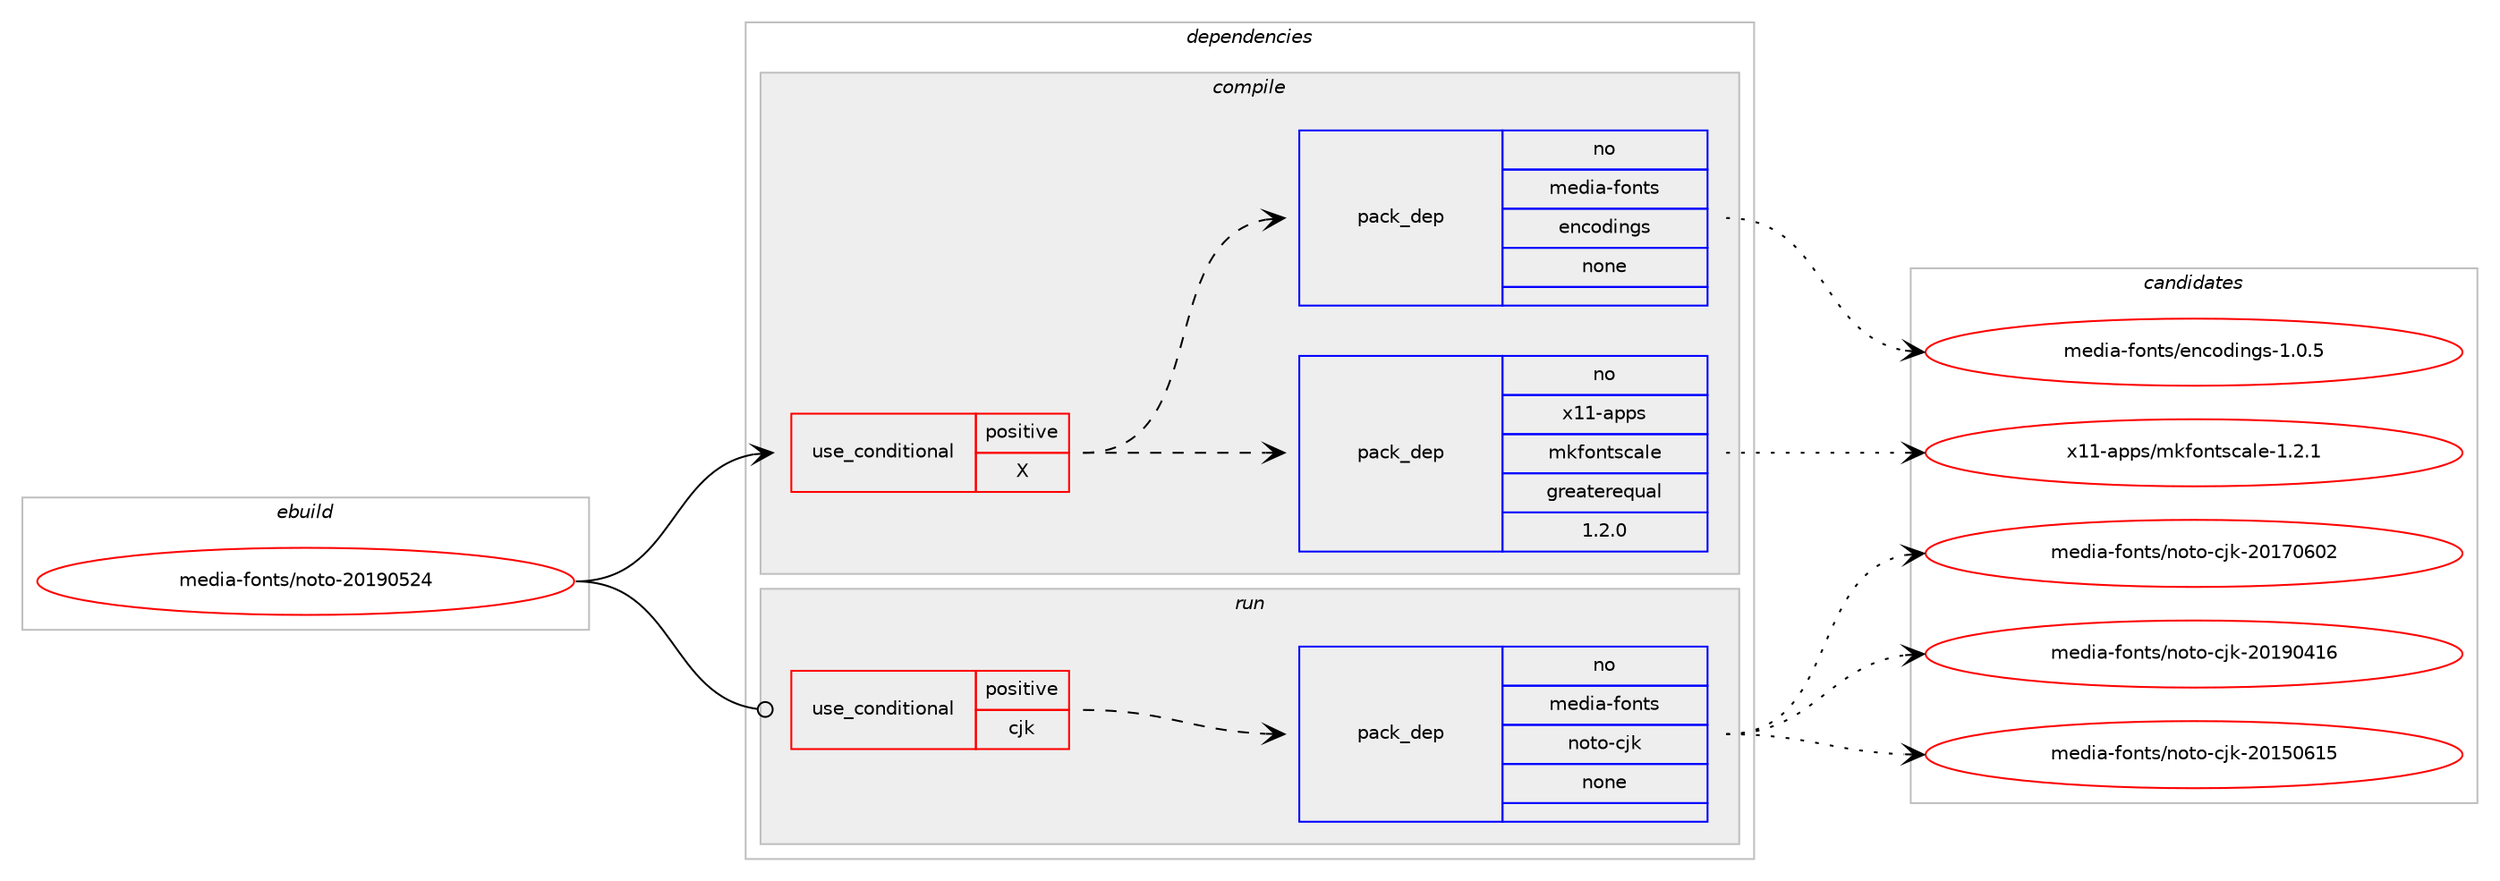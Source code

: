digraph prolog {

# *************
# Graph options
# *************

newrank=true;
concentrate=true;
compound=true;
graph [rankdir=LR,fontname=Helvetica,fontsize=10,ranksep=1.5];#, ranksep=2.5, nodesep=0.2];
edge  [arrowhead=vee];
node  [fontname=Helvetica,fontsize=10];

# **********
# The ebuild
# **********

subgraph cluster_leftcol {
color=gray;
rank=same;
label=<<i>ebuild</i>>;
id [label="media-fonts/noto-20190524", color=red, width=4, href="../media-fonts/noto-20190524.svg"];
}

# ****************
# The dependencies
# ****************

subgraph cluster_midcol {
color=gray;
label=<<i>dependencies</i>>;
subgraph cluster_compile {
fillcolor="#eeeeee";
style=filled;
label=<<i>compile</i>>;
subgraph cond189163 {
dependency777125 [label=<<TABLE BORDER="0" CELLBORDER="1" CELLSPACING="0" CELLPADDING="4"><TR><TD ROWSPAN="3" CELLPADDING="10">use_conditional</TD></TR><TR><TD>positive</TD></TR><TR><TD>X</TD></TR></TABLE>>, shape=none, color=red];
subgraph pack574464 {
dependency777126 [label=<<TABLE BORDER="0" CELLBORDER="1" CELLSPACING="0" CELLPADDING="4" WIDTH="220"><TR><TD ROWSPAN="6" CELLPADDING="30">pack_dep</TD></TR><TR><TD WIDTH="110">no</TD></TR><TR><TD>x11-apps</TD></TR><TR><TD>mkfontscale</TD></TR><TR><TD>greaterequal</TD></TR><TR><TD>1.2.0</TD></TR></TABLE>>, shape=none, color=blue];
}
dependency777125:e -> dependency777126:w [weight=20,style="dashed",arrowhead="vee"];
subgraph pack574465 {
dependency777127 [label=<<TABLE BORDER="0" CELLBORDER="1" CELLSPACING="0" CELLPADDING="4" WIDTH="220"><TR><TD ROWSPAN="6" CELLPADDING="30">pack_dep</TD></TR><TR><TD WIDTH="110">no</TD></TR><TR><TD>media-fonts</TD></TR><TR><TD>encodings</TD></TR><TR><TD>none</TD></TR><TR><TD></TD></TR></TABLE>>, shape=none, color=blue];
}
dependency777125:e -> dependency777127:w [weight=20,style="dashed",arrowhead="vee"];
}
id:e -> dependency777125:w [weight=20,style="solid",arrowhead="vee"];
}
subgraph cluster_compileandrun {
fillcolor="#eeeeee";
style=filled;
label=<<i>compile and run</i>>;
}
subgraph cluster_run {
fillcolor="#eeeeee";
style=filled;
label=<<i>run</i>>;
subgraph cond189164 {
dependency777128 [label=<<TABLE BORDER="0" CELLBORDER="1" CELLSPACING="0" CELLPADDING="4"><TR><TD ROWSPAN="3" CELLPADDING="10">use_conditional</TD></TR><TR><TD>positive</TD></TR><TR><TD>cjk</TD></TR></TABLE>>, shape=none, color=red];
subgraph pack574466 {
dependency777129 [label=<<TABLE BORDER="0" CELLBORDER="1" CELLSPACING="0" CELLPADDING="4" WIDTH="220"><TR><TD ROWSPAN="6" CELLPADDING="30">pack_dep</TD></TR><TR><TD WIDTH="110">no</TD></TR><TR><TD>media-fonts</TD></TR><TR><TD>noto-cjk</TD></TR><TR><TD>none</TD></TR><TR><TD></TD></TR></TABLE>>, shape=none, color=blue];
}
dependency777128:e -> dependency777129:w [weight=20,style="dashed",arrowhead="vee"];
}
id:e -> dependency777128:w [weight=20,style="solid",arrowhead="odot"];
}
}

# **************
# The candidates
# **************

subgraph cluster_choices {
rank=same;
color=gray;
label=<<i>candidates</i>>;

subgraph choice574464 {
color=black;
nodesep=1;
choice12049494597112112115471091071021111101161159997108101454946504649 [label="x11-apps/mkfontscale-1.2.1", color=red, width=4,href="../x11-apps/mkfontscale-1.2.1.svg"];
dependency777126:e -> choice12049494597112112115471091071021111101161159997108101454946504649:w [style=dotted,weight="100"];
}
subgraph choice574465 {
color=black;
nodesep=1;
choice10910110010597451021111101161154710111099111100105110103115454946484653 [label="media-fonts/encodings-1.0.5", color=red, width=4,href="../media-fonts/encodings-1.0.5.svg"];
dependency777127:e -> choice10910110010597451021111101161154710111099111100105110103115454946484653:w [style=dotted,weight="100"];
}
subgraph choice574466 {
color=black;
nodesep=1;
choice1091011001059745102111110116115471101111161114599106107455048495348544953 [label="media-fonts/noto-cjk-20150615", color=red, width=4,href="../media-fonts/noto-cjk-20150615.svg"];
choice1091011001059745102111110116115471101111161114599106107455048495548544850 [label="media-fonts/noto-cjk-20170602", color=red, width=4,href="../media-fonts/noto-cjk-20170602.svg"];
choice1091011001059745102111110116115471101111161114599106107455048495748524954 [label="media-fonts/noto-cjk-20190416", color=red, width=4,href="../media-fonts/noto-cjk-20190416.svg"];
dependency777129:e -> choice1091011001059745102111110116115471101111161114599106107455048495348544953:w [style=dotted,weight="100"];
dependency777129:e -> choice1091011001059745102111110116115471101111161114599106107455048495548544850:w [style=dotted,weight="100"];
dependency777129:e -> choice1091011001059745102111110116115471101111161114599106107455048495748524954:w [style=dotted,weight="100"];
}
}

}
